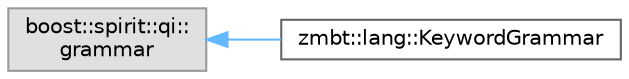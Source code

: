digraph "Graphical Class Hierarchy"
{
 // LATEX_PDF_SIZE
  bgcolor="transparent";
  edge [fontname=Helvetica,fontsize=10,labelfontname=Helvetica,labelfontsize=10];
  node [fontname=Helvetica,fontsize=10,shape=box,height=0.2,width=0.4];
  rankdir="LR";
  Node0 [id="Node000000",label="boost::spirit::qi::\lgrammar",height=0.2,width=0.4,color="grey60", fillcolor="#E0E0E0", style="filled",tooltip=" "];
  Node0 -> Node1 [id="edge3_Node000000_Node000001",dir="back",color="steelblue1",style="solid",tooltip=" "];
  Node1 [id="Node000001",label="zmbt::lang::KeywordGrammar",height=0.2,width=0.4,color="grey40", fillcolor="white", style="filled",URL="$structzmbt_1_1lang_1_1KeywordGrammar.html",tooltip="Boost.Sirit.Qi Grammar for zmbt::lang::Keyword parsing."];
}

